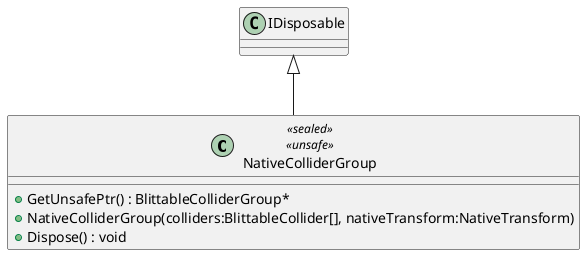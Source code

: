 @startuml
class NativeColliderGroup <<sealed>> <<unsafe>> {
    + GetUnsafePtr() : BlittableColliderGroup*
    + NativeColliderGroup(colliders:BlittableCollider[], nativeTransform:NativeTransform)
    + Dispose() : void
}
IDisposable <|-- NativeColliderGroup
@enduml
